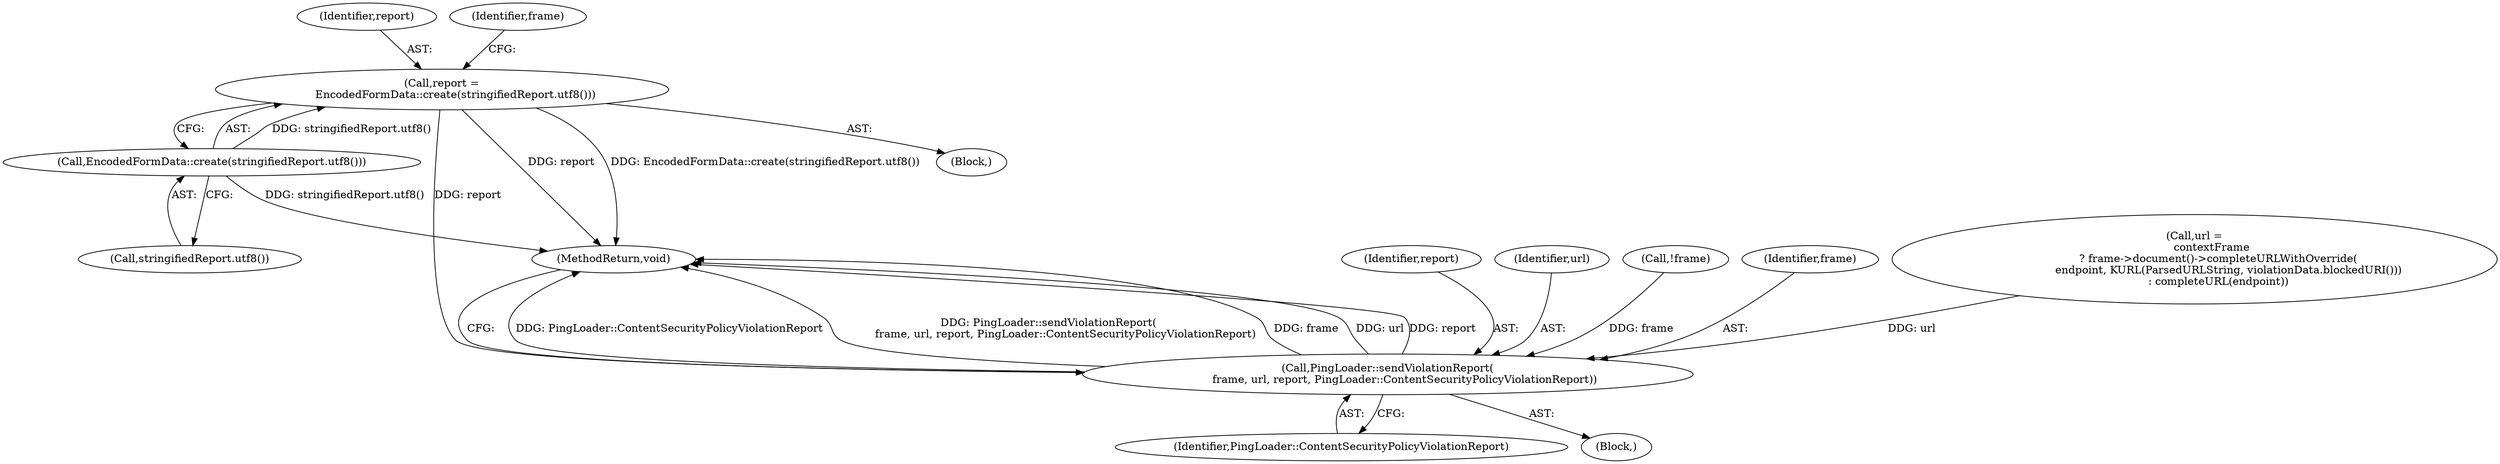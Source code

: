 digraph "0_Chrome_fea16c8b60ff3d0756d5eb392394963b647bc41a_0@API" {
"1000187" [label="(Call,report =\n        EncodedFormData::create(stringifiedReport.utf8()))"];
"1000189" [label="(Call,EncodedFormData::create(stringifiedReport.utf8()))"];
"1000227" [label="(Call,PingLoader::sendViolationReport(\n          frame, url, report, PingLoader::ContentSecurityPolicyViolationReport))"];
"1000230" [label="(Identifier,report)"];
"1000183" [label="(Block,)"];
"1000229" [label="(Identifier,url)"];
"1000188" [label="(Identifier,report)"];
"1000231" [label="(Identifier,PingLoader::ContentSecurityPolicyViolationReport)"];
"1000187" [label="(Call,report =\n        EncodedFormData::create(stringifiedReport.utf8()))"];
"1000196" [label="(Call,!frame)"];
"1000189" [label="(Call,EncodedFormData::create(stringifiedReport.utf8()))"];
"1000190" [label="(Call,stringifiedReport.utf8())"];
"1000193" [label="(Identifier,frame)"];
"1000228" [label="(Identifier,frame)"];
"1000232" [label="(MethodReturn,void)"];
"1000216" [label="(Call,url =\n          contextFrame\n              ? frame->document()->completeURLWithOverride(\n                    endpoint, KURL(ParsedURLString, violationData.blockedURI()))\n              : completeURL(endpoint))"];
"1000227" [label="(Call,PingLoader::sendViolationReport(\n          frame, url, report, PingLoader::ContentSecurityPolicyViolationReport))"];
"1000200" [label="(Block,)"];
"1000187" -> "1000183"  [label="AST: "];
"1000187" -> "1000189"  [label="CFG: "];
"1000188" -> "1000187"  [label="AST: "];
"1000189" -> "1000187"  [label="AST: "];
"1000193" -> "1000187"  [label="CFG: "];
"1000187" -> "1000232"  [label="DDG: report"];
"1000187" -> "1000232"  [label="DDG: EncodedFormData::create(stringifiedReport.utf8())"];
"1000189" -> "1000187"  [label="DDG: stringifiedReport.utf8()"];
"1000187" -> "1000227"  [label="DDG: report"];
"1000189" -> "1000190"  [label="CFG: "];
"1000190" -> "1000189"  [label="AST: "];
"1000189" -> "1000232"  [label="DDG: stringifiedReport.utf8()"];
"1000227" -> "1000200"  [label="AST: "];
"1000227" -> "1000231"  [label="CFG: "];
"1000228" -> "1000227"  [label="AST: "];
"1000229" -> "1000227"  [label="AST: "];
"1000230" -> "1000227"  [label="AST: "];
"1000231" -> "1000227"  [label="AST: "];
"1000232" -> "1000227"  [label="CFG: "];
"1000227" -> "1000232"  [label="DDG: PingLoader::ContentSecurityPolicyViolationReport"];
"1000227" -> "1000232"  [label="DDG: PingLoader::sendViolationReport(\n          frame, url, report, PingLoader::ContentSecurityPolicyViolationReport)"];
"1000227" -> "1000232"  [label="DDG: frame"];
"1000227" -> "1000232"  [label="DDG: url"];
"1000227" -> "1000232"  [label="DDG: report"];
"1000196" -> "1000227"  [label="DDG: frame"];
"1000216" -> "1000227"  [label="DDG: url"];
}
